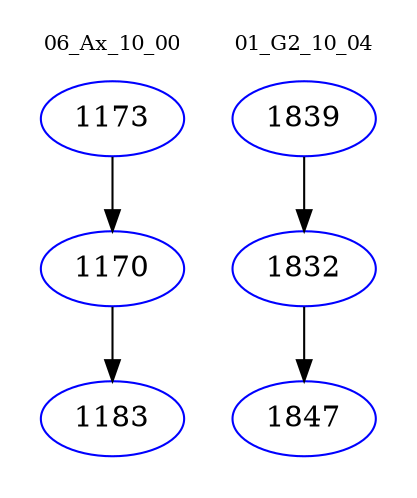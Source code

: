 digraph{
subgraph cluster_0 {
color = white
label = "06_Ax_10_00";
fontsize=10;
T0_1173 [label="1173", color="blue"]
T0_1173 -> T0_1170 [color="black"]
T0_1170 [label="1170", color="blue"]
T0_1170 -> T0_1183 [color="black"]
T0_1183 [label="1183", color="blue"]
}
subgraph cluster_1 {
color = white
label = "01_G2_10_04";
fontsize=10;
T1_1839 [label="1839", color="blue"]
T1_1839 -> T1_1832 [color="black"]
T1_1832 [label="1832", color="blue"]
T1_1832 -> T1_1847 [color="black"]
T1_1847 [label="1847", color="blue"]
}
}
